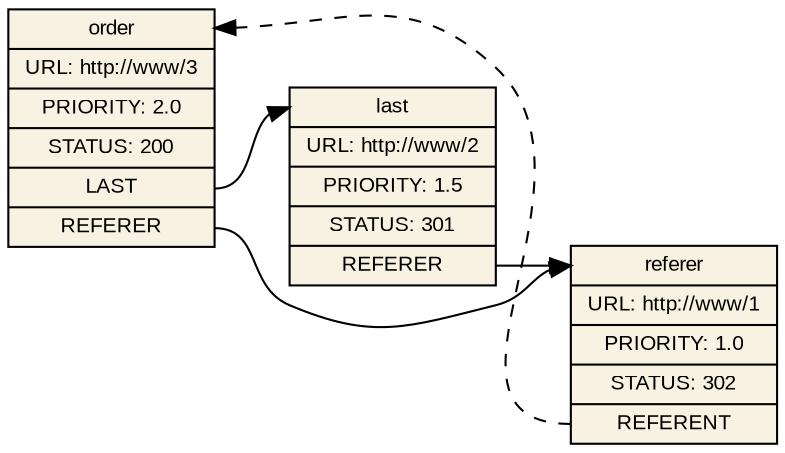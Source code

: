 digraph "iudex-gems" {
  rankdir=LR;
  bgcolor="transparent";
  node [ shape=box, style="filled", fillcolor="#f7f2e1", fontsize=10, fontname=Arial ];

  order        [ shape=record,
                 label="<t>order|URL: http://www/3|PRIORITY: 2.0|STATUS: 200|<l>LAST|<rf>REFERER" ];

  last         [ shape=record,
                 label="<t>last|URL: http://www/2|PRIORITY: 1.5|STATUS: 301|<rf>REFERER" ];

  referer      [ shape=record,
                 label="<t>referer|URL: http://www/1|PRIORITY: 1.0|STATUS: 302|<rt>REFERENT" ];

  order:rf   -> referer:t;
  referer:rt -> order:t [ style=dashed ];

  order:l    -> last:t;
  last:rf    -> referer:t;
}
